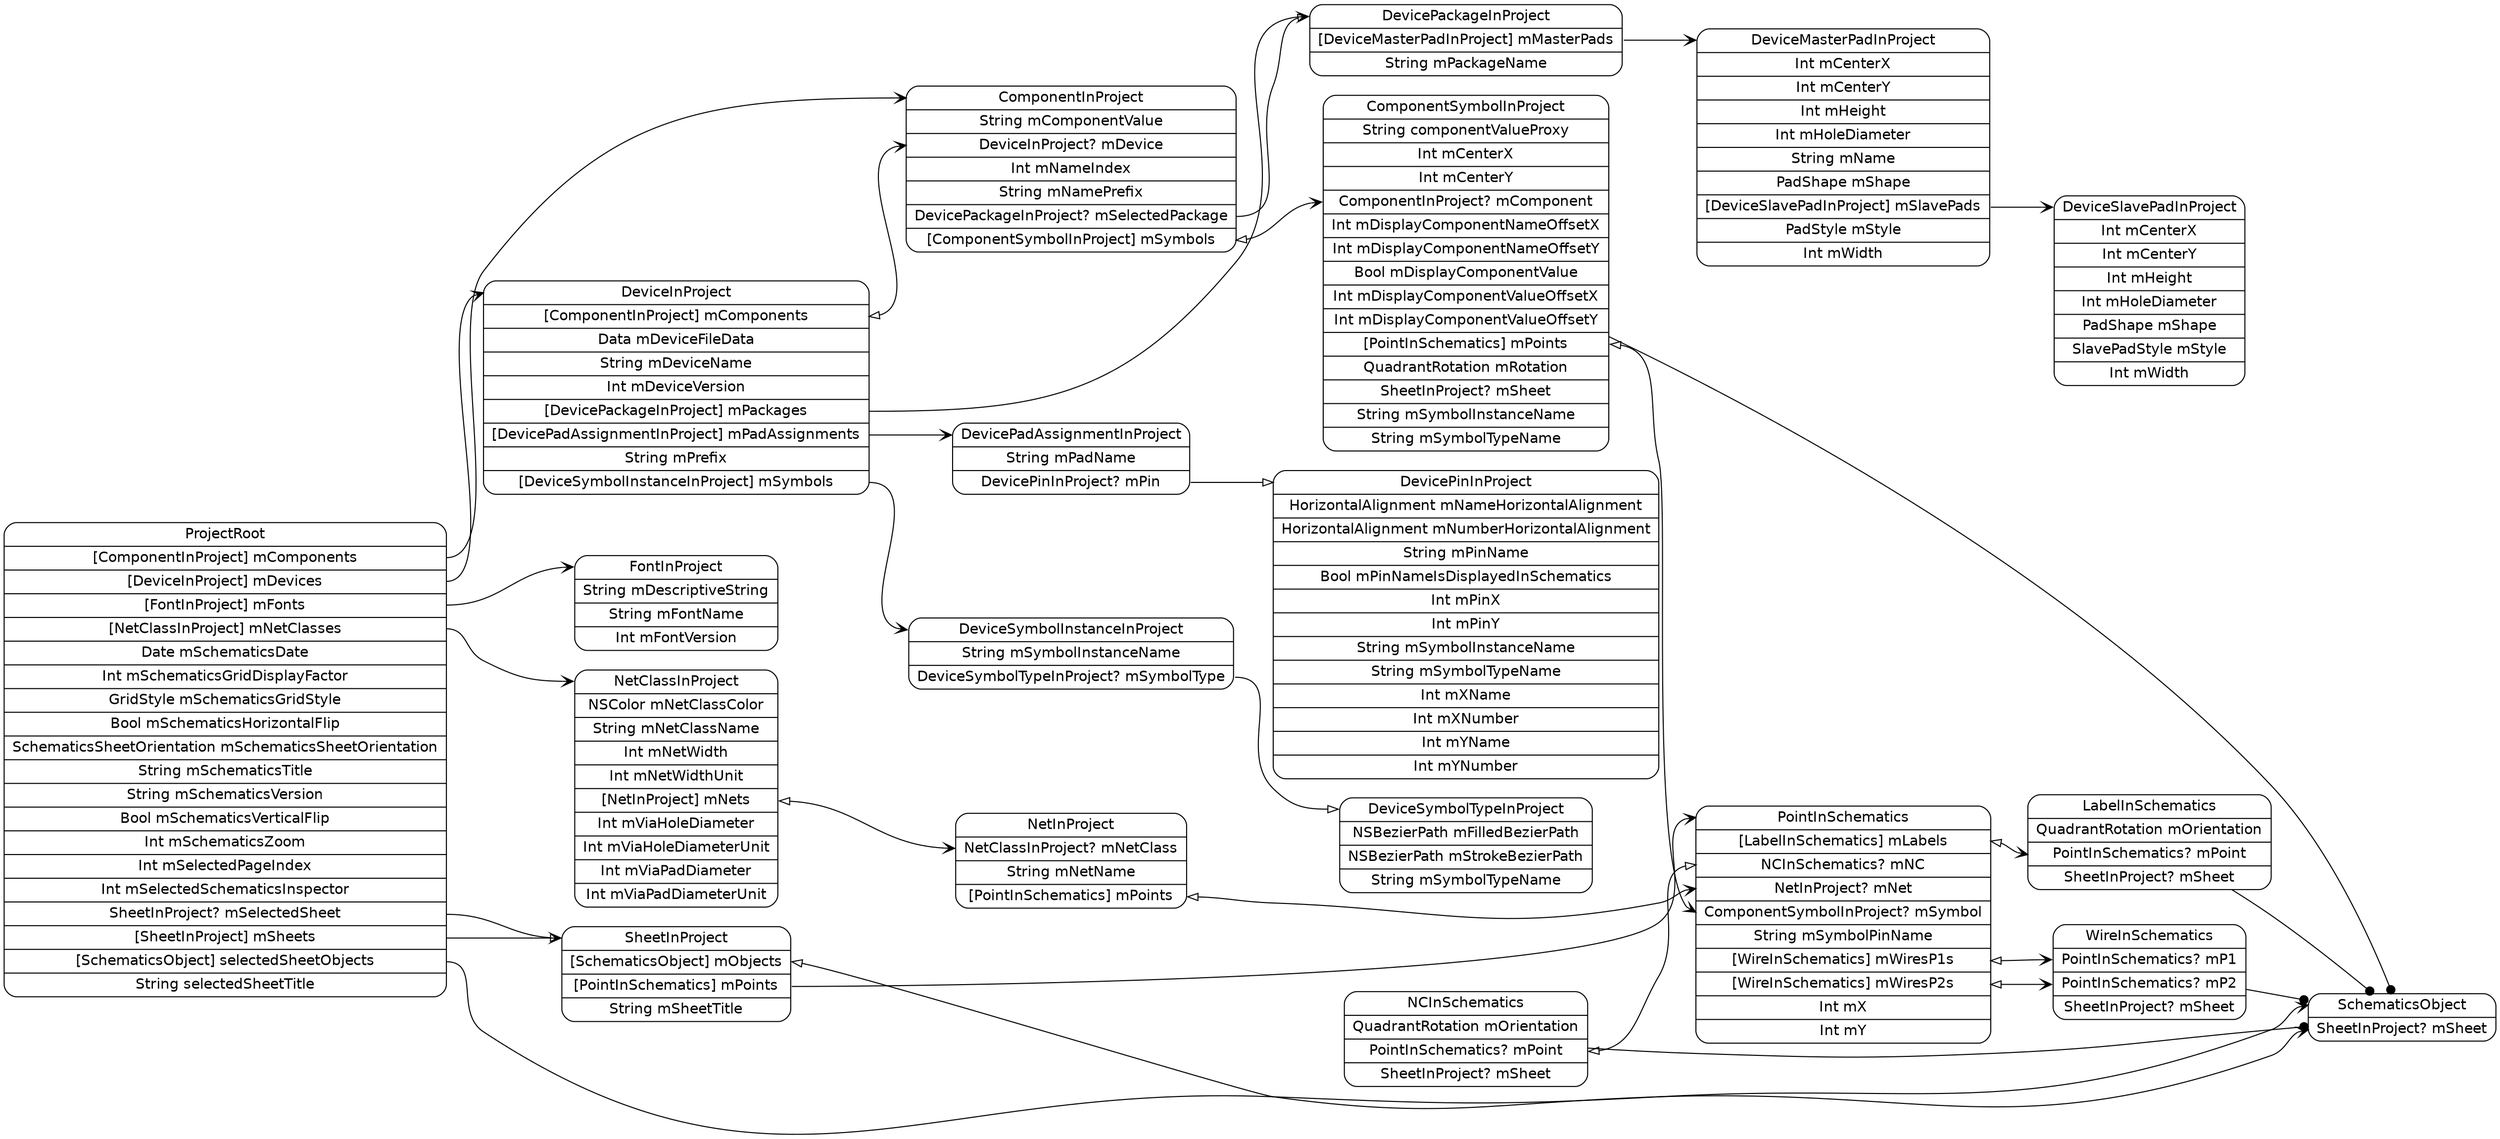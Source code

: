 digraph G {
  rankdir=LR ;
  node [shape=record fontname=helvetica style=rounded] ;
  ProjectRoot[label="<ProjectRoot>ProjectRoot|<mComponents>[ComponentInProject] mComponents|<mDevices>[DeviceInProject] mDevices|<mFonts>[FontInProject] mFonts|<mNetClasses>[NetClassInProject] mNetClasses|Date mSchematicsDate|Int mSchematicsGridDisplayFactor|GridStyle mSchematicsGridStyle|Bool mSchematicsHorizontalFlip|SchematicsSheetOrientation mSchematicsSheetOrientation|String mSchematicsTitle|String mSchematicsVersion|Bool mSchematicsVerticalFlip|Int mSchematicsZoom|Int mSelectedPageIndex|Int mSelectedSchematicsInspector|<mSelectedSheet>SheetInProject? mSelectedSheet|<mSheets>[SheetInProject] mSheets|<selectedSheetObjects>[SchematicsObject] selectedSheetObjects|String selectedSheetTitle"] ;
  SchematicsObject[label="<SchematicsObject>SchematicsObject|<mSheet>SheetInProject? mSheet"] ;
  SheetInProject[label="<SheetInProject>SheetInProject|<mObjects>[SchematicsObject] mObjects|<mPoints>[PointInSchematics] mPoints|String mSheetTitle"] ;
  PointInSchematics[label="<PointInSchematics>PointInSchematics|<mLabels>[LabelInSchematics] mLabels|<mNC>NCInSchematics? mNC|<mNet>NetInProject? mNet|<mSymbol>ComponentSymbolInProject? mSymbol|String mSymbolPinName|<mWiresP1s>[WireInSchematics] mWiresP1s|<mWiresP2s>[WireInSchematics] mWiresP2s|Int mX|Int mY"] ;
  WireInSchematics[label="<WireInSchematics>WireInSchematics|<mP1>PointInSchematics? mP1|<mP2>PointInSchematics? mP2|<mSheet>SheetInProject? mSheet"] ;
  NCInSchematics[label="<NCInSchematics>NCInSchematics|QuadrantRotation mOrientation|<mPoint>PointInSchematics? mPoint|<mSheet>SheetInProject? mSheet"] ;
  LabelInSchematics[label="<LabelInSchematics>LabelInSchematics|QuadrantRotation mOrientation|<mPoint>PointInSchematics? mPoint|<mSheet>SheetInProject? mSheet"] ;
  NetClassInProject[label="<NetClassInProject>NetClassInProject|NSColor mNetClassColor|String mNetClassName|Int mNetWidth|Int mNetWidthUnit|<mNets>[NetInProject] mNets|Int mViaHoleDiameter|Int mViaHoleDiameterUnit|Int mViaPadDiameter|Int mViaPadDiameterUnit"] ;
  NetInProject[label="<NetInProject>NetInProject|<mNetClass>NetClassInProject? mNetClass|String mNetName|<mPoints>[PointInSchematics] mPoints"] ;
  FontInProject[label="<FontInProject>FontInProject|String mDescriptiveString|String mFontName|Int mFontVersion"] ;
  DeviceInProject[label="<DeviceInProject>DeviceInProject|<mComponents>[ComponentInProject] mComponents|Data mDeviceFileData|String mDeviceName|Int mDeviceVersion|<mPackages>[DevicePackageInProject] mPackages|<mPadAssignments>[DevicePadAssignmentInProject] mPadAssignments|String mPrefix|<mSymbols>[DeviceSymbolInstanceInProject] mSymbols"] ;
  DeviceSymbolInstanceInProject[label="<DeviceSymbolInstanceInProject>DeviceSymbolInstanceInProject|String mSymbolInstanceName|<mSymbolType>DeviceSymbolTypeInProject? mSymbolType"] ;
  DeviceSymbolTypeInProject[label="<DeviceSymbolTypeInProject>DeviceSymbolTypeInProject|NSBezierPath mFilledBezierPath|NSBezierPath mStrokeBezierPath|String mSymbolTypeName"] ;
  DevicePadAssignmentInProject[label="<DevicePadAssignmentInProject>DevicePadAssignmentInProject|String mPadName|<mPin>DevicePinInProject? mPin"] ;
  DevicePinInProject[label="<DevicePinInProject>DevicePinInProject|HorizontalAlignment mNameHorizontalAlignment|HorizontalAlignment mNumberHorizontalAlignment|String mPinName|Bool mPinNameIsDisplayedInSchematics|Int mPinX|Int mPinY|String mSymbolInstanceName|String mSymbolTypeName|Int mXName|Int mXNumber|Int mYName|Int mYNumber"] ;
  DevicePackageInProject[label="<DevicePackageInProject>DevicePackageInProject|<mMasterPads>[DeviceMasterPadInProject] mMasterPads|String mPackageName"] ;
  DeviceMasterPadInProject[label="<DeviceMasterPadInProject>DeviceMasterPadInProject|Int mCenterX|Int mCenterY|Int mHeight|Int mHoleDiameter|String mName|PadShape mShape|<mSlavePads>[DeviceSlavePadInProject] mSlavePads|PadStyle mStyle|Int mWidth"] ;
  DeviceSlavePadInProject[label="<DeviceSlavePadInProject>DeviceSlavePadInProject|Int mCenterX|Int mCenterY|Int mHeight|Int mHoleDiameter|PadShape mShape|SlavePadStyle mStyle|Int mWidth"] ;
  ComponentInProject[label="<ComponentInProject>ComponentInProject|String mComponentValue|<mDevice>DeviceInProject? mDevice|Int mNameIndex|String mNamePrefix|<mSelectedPackage>DevicePackageInProject? mSelectedPackage|<mSymbols>[ComponentSymbolInProject] mSymbols"] ;
  ComponentSymbolInProject[label="<ComponentSymbolInProject>ComponentSymbolInProject|String componentValueProxy|Int mCenterX|Int mCenterY|<mComponent>ComponentInProject? mComponent|Int mDisplayComponentNameOffsetX|Int mDisplayComponentNameOffsetY|Bool mDisplayComponentValue|Int mDisplayComponentValueOffsetX|Int mDisplayComponentValueOffsetY|<mPoints>[PointInSchematics] mPoints|QuadrantRotation mRotation|<mSheet>SheetInProject? mSheet|String mSymbolInstanceName|String mSymbolTypeName"] ;
  ProjectRoot:mComponents -> ComponentInProject:ComponentInProject [dir=both arrowtail=none arrowhead=vee] ;
  ProjectRoot:mDevices -> DeviceInProject:DeviceInProject [dir=both arrowtail=none arrowhead=vee] ;
  ProjectRoot:mFonts -> FontInProject:FontInProject [dir=both arrowtail=none arrowhead=vee] ;
  ProjectRoot:mNetClasses -> NetClassInProject:NetClassInProject [dir=both arrowtail=none arrowhead=vee] ;
  ProjectRoot:mSelectedSheet -> SheetInProject:SheetInProject [dir=both arrowtail=none arrowhead=onormal] ;
  ProjectRoot:mSheets -> SheetInProject:SheetInProject [dir=both arrowtail=none arrowhead=vee] ;
  ProjectRoot:selectedSheetObjects -> SchematicsObject:SchematicsObject [dir=both arrowtail=none arrowhead=vee] ;
  SheetInProject:mObjects -> SchematicsObject:mSheet [dir=both arrowtail=onormal arrowhead=vee] ;
  SheetInProject:mPoints -> PointInSchematics:PointInSchematics [dir=both arrowtail=none arrowhead=vee] ;
  PointInSchematics:mLabels -> LabelInSchematics:mPoint [dir=both arrowtail=onormal arrowhead=vee] ;
  PointInSchematics:mWiresP1s -> WireInSchematics:mP1 [dir=both arrowtail=onormal arrowhead=vee] ;
  PointInSchematics:mWiresP2s -> WireInSchematics:mP2 [dir=both arrowtail=onormal arrowhead=vee] ;
  WireInSchematics -> SchematicsObject [arrowhead=dot] ;
  NCInSchematics -> SchematicsObject [arrowhead=dot] ;
  NCInSchematics:mPoint -> PointInSchematics:mNC [dir=both arrowtail=onormal arrowhead=onormal] ;
  LabelInSchematics -> SchematicsObject [arrowhead=dot] ;
  NetClassInProject:mNets -> NetInProject:mNetClass [dir=both arrowtail=onormal arrowhead=vee] ;
  NetInProject:mPoints -> PointInSchematics:mNet [dir=both arrowtail=onormal arrowhead=vee] ;
  DeviceInProject:mComponents -> ComponentInProject:mDevice [dir=both arrowtail=onormal arrowhead=vee] ;
  DeviceInProject:mPackages -> DevicePackageInProject:DevicePackageInProject [dir=both arrowtail=none arrowhead=vee] ;
  DeviceInProject:mPadAssignments -> DevicePadAssignmentInProject:DevicePadAssignmentInProject [dir=both arrowtail=none arrowhead=vee] ;
  DeviceInProject:mSymbols -> DeviceSymbolInstanceInProject:DeviceSymbolInstanceInProject [dir=both arrowtail=none arrowhead=vee] ;
  DeviceSymbolInstanceInProject:mSymbolType -> DeviceSymbolTypeInProject:DeviceSymbolTypeInProject [dir=both arrowtail=none arrowhead=onormal] ;
  DevicePadAssignmentInProject:mPin -> DevicePinInProject:DevicePinInProject [dir=both arrowtail=none arrowhead=onormal] ;
  DevicePackageInProject:mMasterPads -> DeviceMasterPadInProject:DeviceMasterPadInProject [dir=both arrowtail=none arrowhead=vee] ;
  DeviceMasterPadInProject:mSlavePads -> DeviceSlavePadInProject:DeviceSlavePadInProject [dir=both arrowtail=none arrowhead=vee] ;
  ComponentInProject:mSelectedPackage -> DevicePackageInProject:DevicePackageInProject [dir=both arrowtail=none arrowhead=onormal] ;
  ComponentInProject:mSymbols -> ComponentSymbolInProject:mComponent [dir=both arrowtail=onormal arrowhead=vee] ;
  ComponentSymbolInProject -> SchematicsObject [arrowhead=dot] ;
  ComponentSymbolInProject:mPoints -> PointInSchematics:mSymbol [dir=both arrowtail=onormal arrowhead=vee] ;
}
